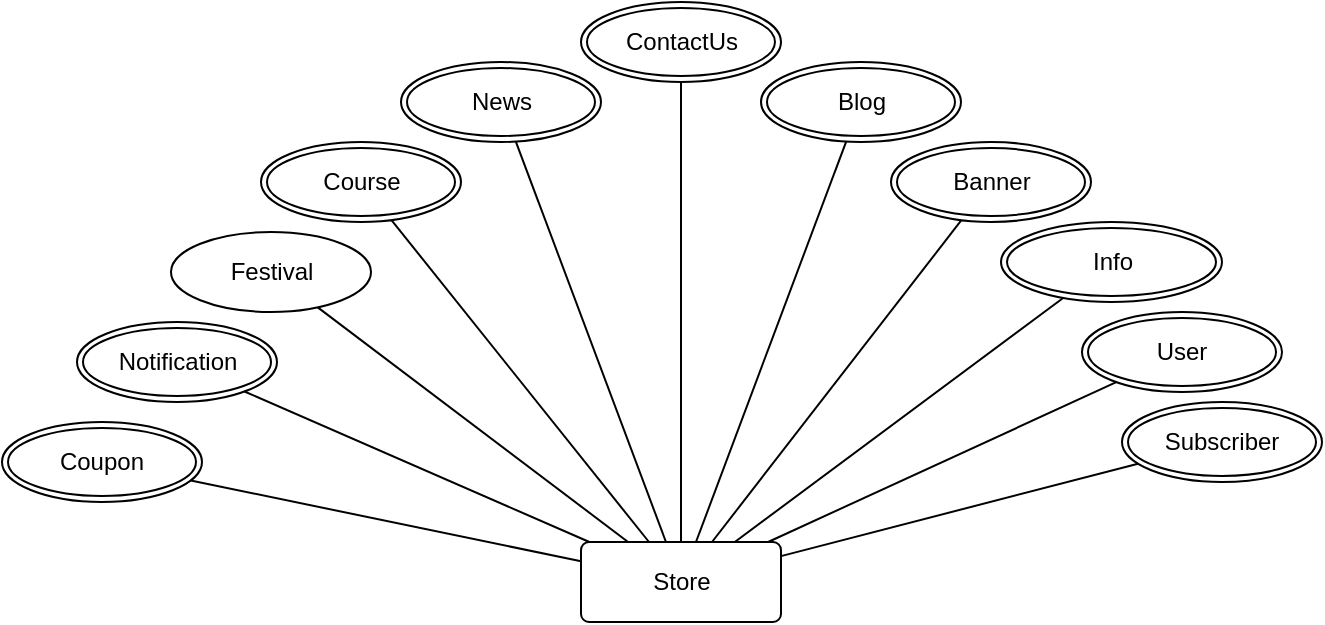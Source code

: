 <mxfile version="24.7.17">
  <diagram name="Page-1" id="PlQ6TVb-pdEng3CEIPE-">
    <mxGraphModel dx="1102" dy="570" grid="1" gridSize="10" guides="1" tooltips="1" connect="1" arrows="1" fold="1" page="1" pageScale="1" pageWidth="850" pageHeight="1100" math="0" shadow="0">
      <root>
        <mxCell id="0" />
        <mxCell id="1" parent="0" />
        <mxCell id="Hje3cE1wD51aT8N_RcjS-1" value="Store" style="rounded=1;arcSize=10;whiteSpace=wrap;html=1;align=center;" parent="1" vertex="1">
          <mxGeometry x="369.5" y="310" width="100" height="40" as="geometry" />
        </mxCell>
        <mxCell id="Hje3cE1wD51aT8N_RcjS-2" value="" style="endArrow=none;html=1;rounded=0;" parent="1" source="Hje3cE1wD51aT8N_RcjS-4" target="Hje3cE1wD51aT8N_RcjS-1" edge="1">
          <mxGeometry relative="1" as="geometry">
            <mxPoint x="336.084" y="76.939" as="sourcePoint" />
            <mxPoint x="474.5" y="180" as="targetPoint" />
          </mxGeometry>
        </mxCell>
        <mxCell id="Hje3cE1wD51aT8N_RcjS-3" value="" style="endArrow=none;html=1;rounded=0;" parent="1" source="Hje3cE1wD51aT8N_RcjS-5" target="Hje3cE1wD51aT8N_RcjS-1" edge="1">
          <mxGeometry relative="1" as="geometry">
            <mxPoint x="419.5" y="80" as="sourcePoint" />
            <mxPoint x="384.5" y="150" as="targetPoint" />
          </mxGeometry>
        </mxCell>
        <mxCell id="Hje3cE1wD51aT8N_RcjS-4" value="News" style="ellipse;shape=doubleEllipse;margin=3;whiteSpace=wrap;html=1;align=center;" parent="1" vertex="1">
          <mxGeometry x="279.5" y="70" width="100" height="40" as="geometry" />
        </mxCell>
        <mxCell id="Hje3cE1wD51aT8N_RcjS-5" value="ContactUs" style="ellipse;shape=doubleEllipse;margin=3;whiteSpace=wrap;html=1;align=center;" parent="1" vertex="1">
          <mxGeometry x="369.5" y="40" width="100" height="40" as="geometry" />
        </mxCell>
        <mxCell id="Hje3cE1wD51aT8N_RcjS-6" value="Blog" style="ellipse;shape=doubleEllipse;margin=3;whiteSpace=wrap;html=1;align=center;" parent="1" vertex="1">
          <mxGeometry x="459.5" y="70" width="100" height="40" as="geometry" />
        </mxCell>
        <mxCell id="Hje3cE1wD51aT8N_RcjS-7" value="" style="endArrow=none;html=1;rounded=0;" parent="1" source="Hje3cE1wD51aT8N_RcjS-6" target="Hje3cE1wD51aT8N_RcjS-1" edge="1">
          <mxGeometry relative="1" as="geometry">
            <mxPoint x="554.5" y="130" as="sourcePoint" />
            <mxPoint x="714.5" y="130" as="targetPoint" />
          </mxGeometry>
        </mxCell>
        <mxCell id="Hje3cE1wD51aT8N_RcjS-8" value="Course" style="ellipse;shape=doubleEllipse;margin=3;whiteSpace=wrap;html=1;align=center;" parent="1" vertex="1">
          <mxGeometry x="209.5" y="110" width="100" height="40" as="geometry" />
        </mxCell>
        <mxCell id="Hje3cE1wD51aT8N_RcjS-9" value="" style="endArrow=none;html=1;rounded=0;" parent="1" source="Hje3cE1wD51aT8N_RcjS-8" target="Hje3cE1wD51aT8N_RcjS-1" edge="1">
          <mxGeometry relative="1" as="geometry">
            <mxPoint x="254.5" y="140" as="sourcePoint" />
            <mxPoint x="414.5" y="140" as="targetPoint" />
          </mxGeometry>
        </mxCell>
        <mxCell id="Hje3cE1wD51aT8N_RcjS-10" value="Banner" style="ellipse;shape=doubleEllipse;margin=3;whiteSpace=wrap;html=1;align=center;" parent="1" vertex="1">
          <mxGeometry x="524.5" y="110" width="100" height="40" as="geometry" />
        </mxCell>
        <mxCell id="Hje3cE1wD51aT8N_RcjS-11" value="" style="endArrow=none;html=1;rounded=0;" parent="1" source="Hje3cE1wD51aT8N_RcjS-10" target="Hje3cE1wD51aT8N_RcjS-1" edge="1">
          <mxGeometry relative="1" as="geometry">
            <mxPoint x="504.5" y="160" as="sourcePoint" />
            <mxPoint x="664.5" y="160" as="targetPoint" />
          </mxGeometry>
        </mxCell>
        <mxCell id="Hje3cE1wD51aT8N_RcjS-12" value="Info" style="ellipse;shape=doubleEllipse;margin=3;whiteSpace=wrap;html=1;align=center;" parent="1" vertex="1">
          <mxGeometry x="579.5" y="150" width="110.5" height="40" as="geometry" />
        </mxCell>
        <mxCell id="Hje3cE1wD51aT8N_RcjS-13" value="" style="endArrow=none;html=1;rounded=0;" parent="1" source="Hje3cE1wD51aT8N_RcjS-1" target="Hje3cE1wD51aT8N_RcjS-12" edge="1">
          <mxGeometry relative="1" as="geometry">
            <mxPoint x="564.5" y="180" as="sourcePoint" />
            <mxPoint x="724.5" y="180" as="targetPoint" />
          </mxGeometry>
        </mxCell>
        <mxCell id="Hje3cE1wD51aT8N_RcjS-14" value="Festival" style="ellipse;whiteSpace=wrap;html=1;align=center;" parent="1" vertex="1">
          <mxGeometry x="164.5" y="155" width="100" height="40" as="geometry" />
        </mxCell>
        <mxCell id="Hje3cE1wD51aT8N_RcjS-15" value="" style="endArrow=none;html=1;rounded=0;" parent="1" source="Hje3cE1wD51aT8N_RcjS-14" target="Hje3cE1wD51aT8N_RcjS-1" edge="1">
          <mxGeometry relative="1" as="geometry">
            <mxPoint x="324.5" y="270" as="sourcePoint" />
            <mxPoint x="484.5" y="270" as="targetPoint" />
          </mxGeometry>
        </mxCell>
        <mxCell id="Hje3cE1wD51aT8N_RcjS-16" value="Notification" style="ellipse;shape=doubleEllipse;margin=3;whiteSpace=wrap;html=1;align=center;" parent="1" vertex="1">
          <mxGeometry x="117.5" y="200" width="100" height="40" as="geometry" />
        </mxCell>
        <mxCell id="Hje3cE1wD51aT8N_RcjS-17" value="" style="endArrow=none;html=1;rounded=0;" parent="1" source="Hje3cE1wD51aT8N_RcjS-16" target="Hje3cE1wD51aT8N_RcjS-1" edge="1">
          <mxGeometry relative="1" as="geometry">
            <mxPoint x="284.5" y="300" as="sourcePoint" />
            <mxPoint x="444.5" y="300" as="targetPoint" />
          </mxGeometry>
        </mxCell>
        <mxCell id="Hje3cE1wD51aT8N_RcjS-20" value="Coupon" style="ellipse;shape=doubleEllipse;margin=3;whiteSpace=wrap;html=1;align=center;" parent="1" vertex="1">
          <mxGeometry x="80" y="250" width="100" height="40" as="geometry" />
        </mxCell>
        <mxCell id="Hje3cE1wD51aT8N_RcjS-21" value="" style="endArrow=none;html=1;rounded=0;" parent="1" source="Hje3cE1wD51aT8N_RcjS-1" target="Hje3cE1wD51aT8N_RcjS-20" edge="1">
          <mxGeometry relative="1" as="geometry">
            <mxPoint x="515" y="370" as="sourcePoint" />
            <mxPoint x="675" y="370" as="targetPoint" />
          </mxGeometry>
        </mxCell>
        <mxCell id="vpMjZ6FnjTt7iypHFWLj-1" value="User" style="ellipse;shape=doubleEllipse;margin=3;whiteSpace=wrap;html=1;align=center;" parent="1" vertex="1">
          <mxGeometry x="620" y="195" width="100" height="40" as="geometry" />
        </mxCell>
        <mxCell id="vpMjZ6FnjTt7iypHFWLj-2" value="" style="endArrow=none;html=1;rounded=0;" parent="1" source="Hje3cE1wD51aT8N_RcjS-1" target="vpMjZ6FnjTt7iypHFWLj-1" edge="1">
          <mxGeometry relative="1" as="geometry">
            <mxPoint x="580" y="360" as="sourcePoint" />
            <mxPoint x="740" y="360" as="targetPoint" />
          </mxGeometry>
        </mxCell>
        <mxCell id="IvV10JOh4i759elpmDt0-1" value="Subscriber" style="ellipse;shape=doubleEllipse;margin=3;whiteSpace=wrap;html=1;align=center;" vertex="1" parent="1">
          <mxGeometry x="640" y="240" width="100" height="40" as="geometry" />
        </mxCell>
        <mxCell id="IvV10JOh4i759elpmDt0-2" value="" style="endArrow=none;html=1;rounded=0;" edge="1" parent="1" source="Hje3cE1wD51aT8N_RcjS-1" target="IvV10JOh4i759elpmDt0-1">
          <mxGeometry width="50" height="50" relative="1" as="geometry">
            <mxPoint x="590" y="390" as="sourcePoint" />
            <mxPoint x="640" y="340" as="targetPoint" />
          </mxGeometry>
        </mxCell>
      </root>
    </mxGraphModel>
  </diagram>
</mxfile>
